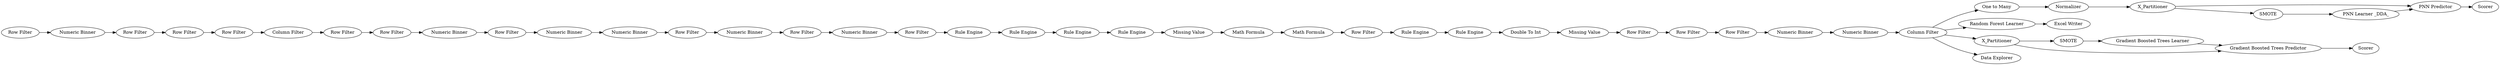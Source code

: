 digraph {
	"-115178286512357597_27" [label="Numeric Binner"]
	"-3423215433354598019_78" [label="One to Many"]
	"-115178286512357597_13" [label="Row Filter"]
	"-115178286512357597_38" [label="Row Filter"]
	"-115178286512357597_44" [label="Row Filter"]
	"2853937148485782945_68" [label=SMOTE]
	"-115178286512357597_26" [label="Double To Int"]
	"-115178286512357597_20" [label="Rule Engine"]
	"-115178286512357597_53" [label="Row Filter"]
	"-115178286512357597_57" [label="Random Forest Learner"]
	"-115178286512357597_55" [label="Row Filter"]
	"-115178286512357597_19" [label="Rule Engine"]
	"-115178286512357597_49" [label="Rule Engine"]
	"-115178286512357597_58" [label="Excel Writer"]
	"-115178286512357597_46" [label="Row Filter"]
	"-115178286512357597_17" [label="Math Formula"]
	"2853937148485782945_69" [label="Gradient Boosted Trees Learner"]
	"-115178286512357597_51" [label="Row Filter"]
	"-115178286512357597_8" [label="Row Filter"]
	"-115178286512357597_31" [label="Numeric Binner"]
	"-115178286512357597_50" [label="Rule Engine"]
	"-115178286512357597_54" [label="Row Filter"]
	"-115178286512357597_16" [label="Missing Value"]
	"-115178286512357597_12" [label="Column Filter"]
	"-115178286512357597_36" [label="Numeric Binner"]
	"-115178286512357597_35" [label="Row Filter"]
	"-115178286512357597_11" [label="Row Filter"]
	"-3423215433354598019_76" [label="PNN Learner _DDA_"]
	"-115178286512357597_9" [label="Numeric Binner"]
	"-3423215433354598019_73" [label=Scorer]
	"-115178286512357597_56" [label="Row Filter"]
	"2853937148485782945_70" [label="Gradient Boosted Trees Predictor"]
	"-115178286512357597_47" [label="Numeric Binner"]
	"-115178286512357597_25" [label="Missing Value"]
	"-115178286512357597_48" [label="Numeric Binner"]
	"-115178286512357597_45" [label="Row Filter"]
	"-115178286512357597_15" [label="Rule Engine"]
	"-3423215433354598019_77" [label="PNN Predictor"]
	"2853937148485782945_61" [label=X_Partitioner]
	"-115178286512357597_28" [label="Data Explorer"]
	"-3423215433354598019_79" [label=Normalizer]
	"-115178286512357597_21" [label="Math Formula"]
	"-115178286512357597_52" [label="Column Filter"]
	"-3423215433354598019_75" [label=SMOTE]
	"-115178286512357597_14" [label="Numeric Binner"]
	"-3423215433354598019_72" [label=X_Partitioner]
	"-115178286512357597_43" [label="Row Filter"]
	"-115178286512357597_29" [label="Numeric Binner"]
	"2853937148485782945_67" [label=Scorer]
	"-115178286512357597_18" [label="Rule Engine"]
	"-115178286512357597_29" -> "-115178286512357597_53"
	"-3423215433354598019_72" -> "-3423215433354598019_75"
	"-115178286512357597_52" -> "-115178286512357597_57"
	"-115178286512357597_20" -> "-115178286512357597_16"
	"-115178286512357597_19" -> "-115178286512357597_20"
	"-115178286512357597_45" -> "-115178286512357597_36"
	"-3423215433354598019_79" -> "-3423215433354598019_72"
	"2853937148485782945_61" -> "2853937148485782945_68"
	"-115178286512357597_38" -> "-115178286512357597_15"
	"-115178286512357597_46" -> "-115178286512357597_47"
	"-115178286512357597_18" -> "-115178286512357597_19"
	"-115178286512357597_44" -> "-115178286512357597_46"
	"-115178286512357597_11" -> "-115178286512357597_13"
	"-115178286512357597_8" -> "-115178286512357597_9"
	"-3423215433354598019_75" -> "-3423215433354598019_76"
	"-3423215433354598019_72" -> "-3423215433354598019_77"
	"2853937148485782945_70" -> "2853937148485782945_67"
	"-115178286512357597_21" -> "-115178286512357597_56"
	"-3423215433354598019_76" -> "-3423215433354598019_77"
	"-115178286512357597_15" -> "-115178286512357597_18"
	"-115178286512357597_47" -> "-115178286512357597_48"
	"2853937148485782945_68" -> "2853937148485782945_69"
	"-115178286512357597_9" -> "-115178286512357597_11"
	"-115178286512357597_53" -> "-115178286512357597_14"
	"-115178286512357597_12" -> "-115178286512357597_54"
	"-115178286512357597_31" -> "-115178286512357597_29"
	"-115178286512357597_36" -> "-115178286512357597_38"
	"-115178286512357597_49" -> "-115178286512357597_50"
	"-115178286512357597_26" -> "-115178286512357597_25"
	"-115178286512357597_48" -> "-115178286512357597_52"
	"2853937148485782945_61" -> "2853937148485782945_70"
	"-115178286512357597_57" -> "-115178286512357597_58"
	"-115178286512357597_56" -> "-115178286512357597_49"
	"-115178286512357597_54" -> "-115178286512357597_55"
	"-115178286512357597_16" -> "-115178286512357597_17"
	"-115178286512357597_50" -> "-115178286512357597_26"
	"-115178286512357597_55" -> "-115178286512357597_27"
	"-115178286512357597_43" -> "-115178286512357597_44"
	"-115178286512357597_52" -> "2853937148485782945_61"
	"-3423215433354598019_78" -> "-3423215433354598019_79"
	"-115178286512357597_35" -> "-115178286512357597_12"
	"-115178286512357597_13" -> "-115178286512357597_35"
	"-115178286512357597_25" -> "-115178286512357597_43"
	"-3423215433354598019_77" -> "-3423215433354598019_73"
	"-115178286512357597_51" -> "-115178286512357597_31"
	"-115178286512357597_52" -> "-3423215433354598019_78"
	"-115178286512357597_52" -> "-115178286512357597_28"
	"-115178286512357597_27" -> "-115178286512357597_51"
	"-115178286512357597_14" -> "-115178286512357597_45"
	"2853937148485782945_69" -> "2853937148485782945_70"
	"-115178286512357597_17" -> "-115178286512357597_21"
	rankdir=LR
}
